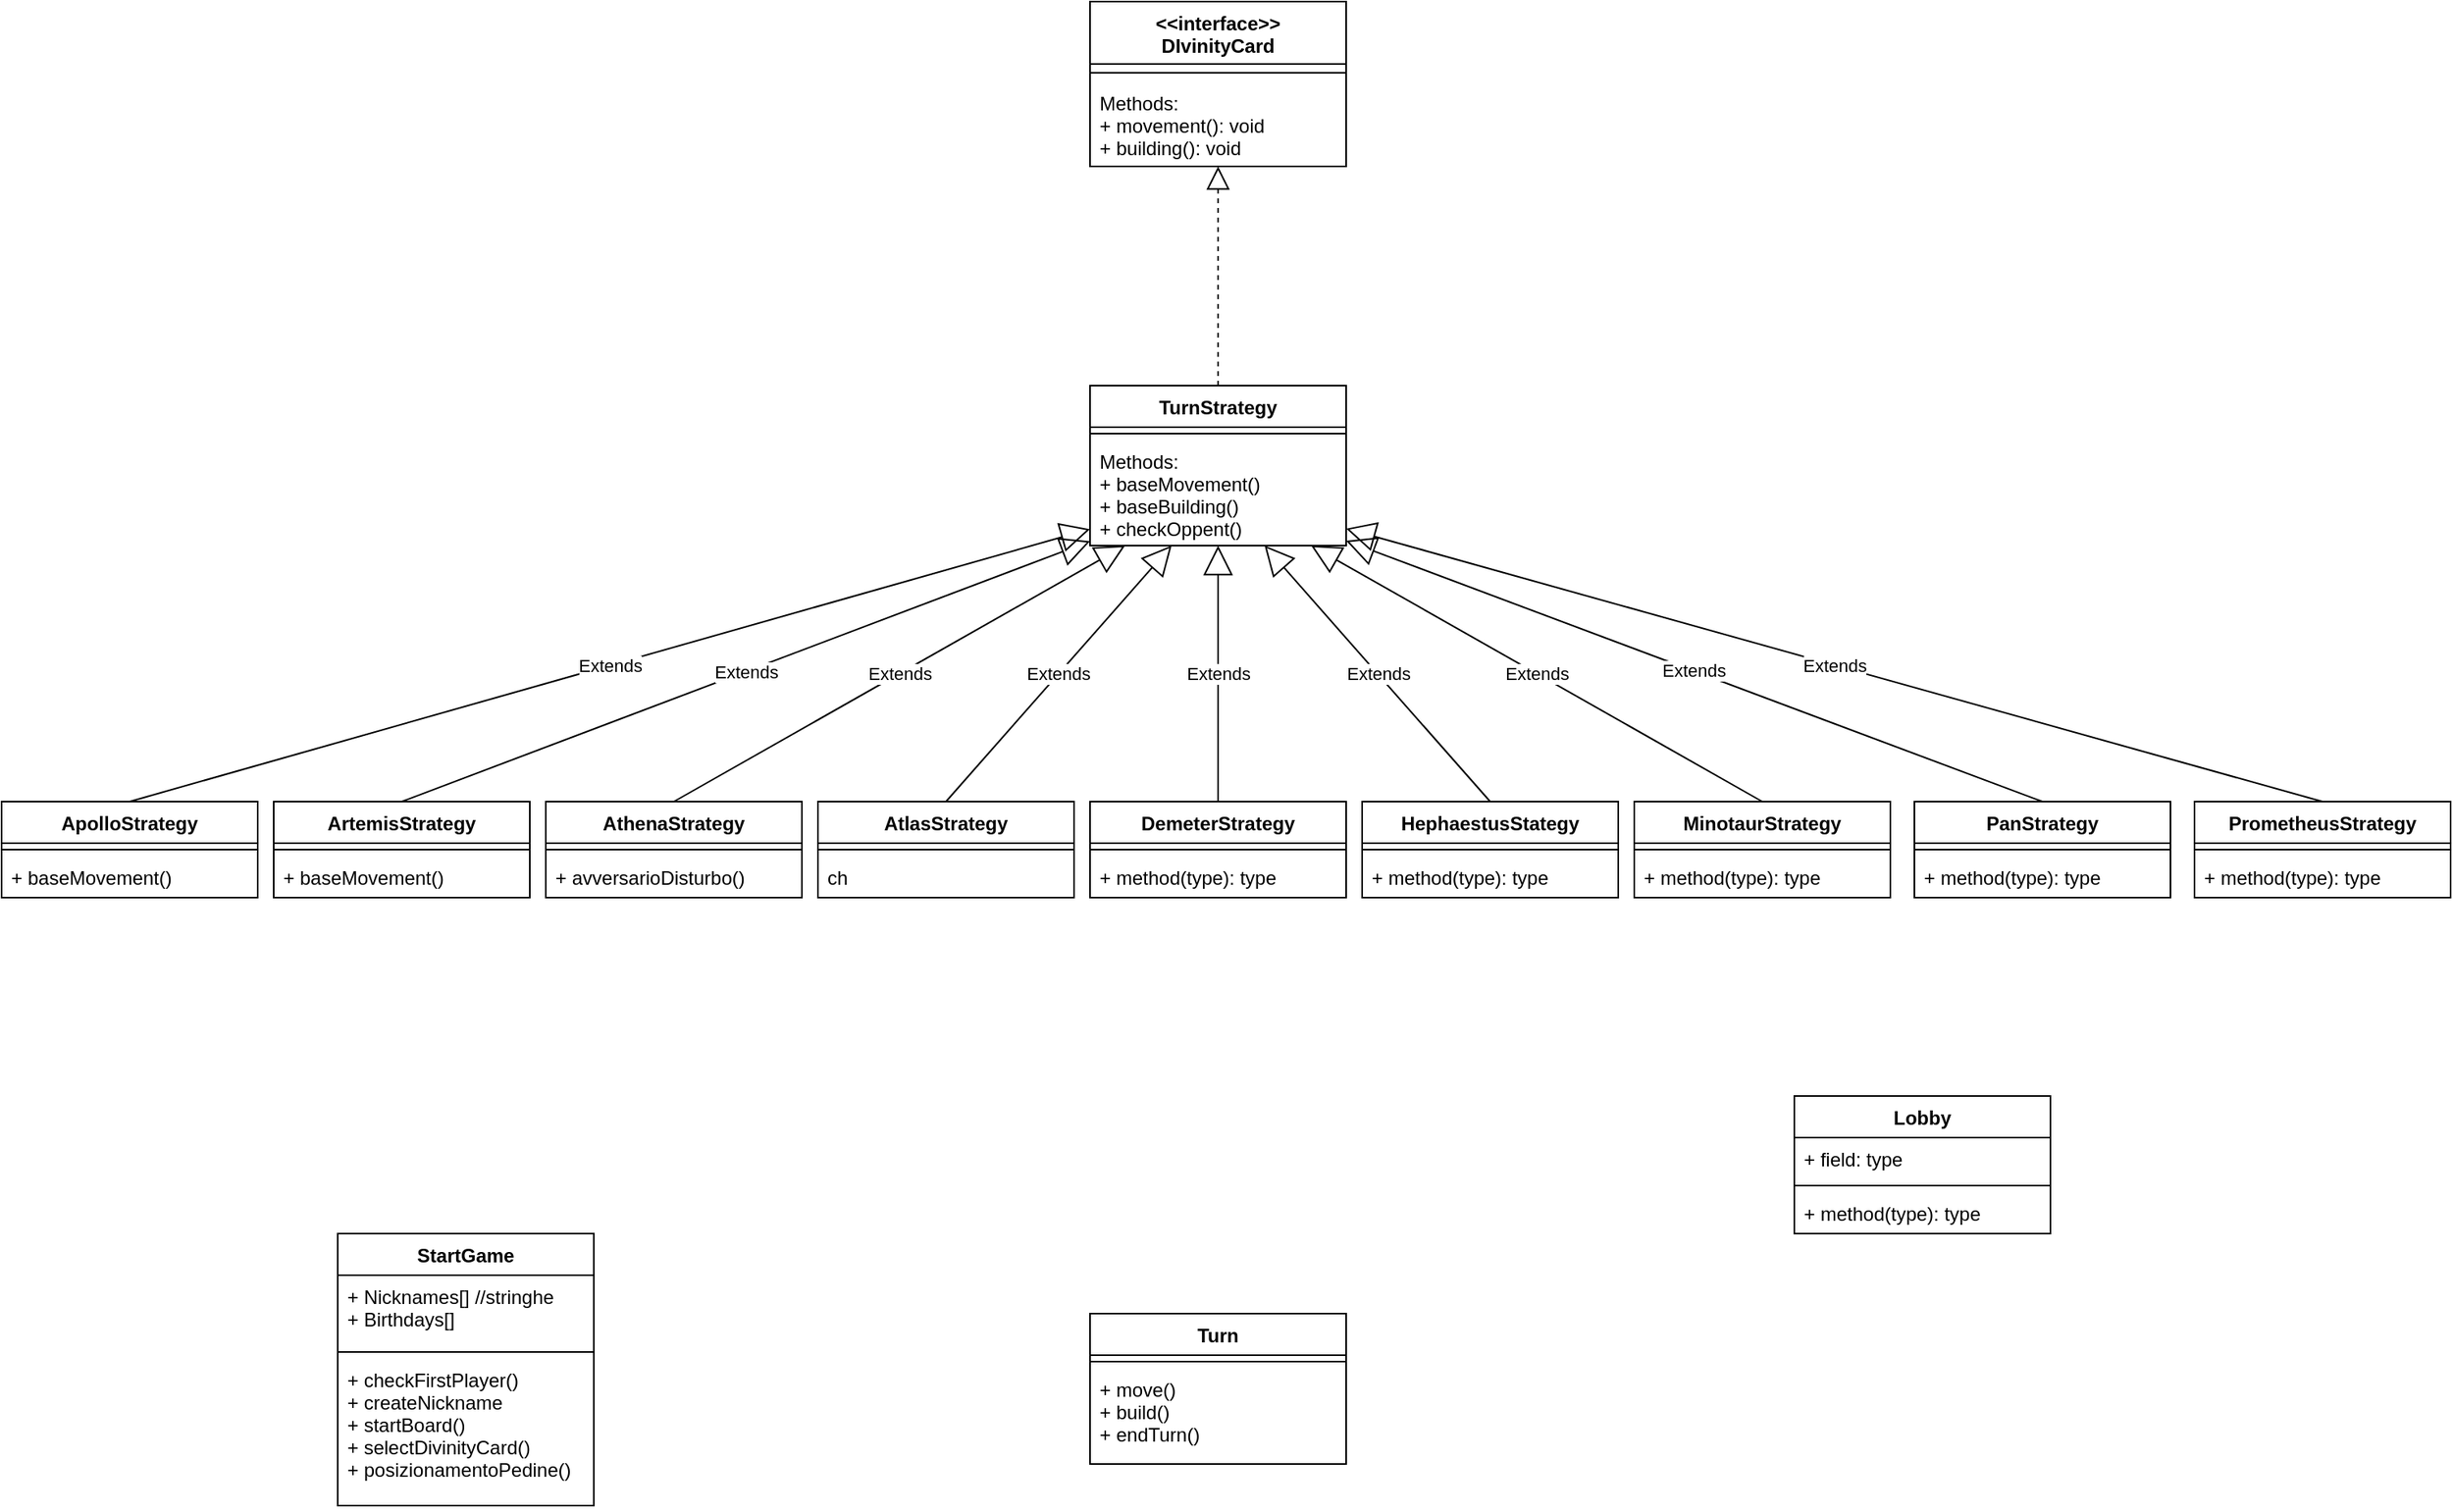 <mxfile version="12.9.3" type="device"><diagram id="PgBHy07wDjJqmPLDSP8O" name="Page-1"><mxGraphModel dx="1662" dy="840" grid="1" gridSize="10" guides="1" tooltips="1" connect="1" arrows="1" fold="1" page="1" pageScale="1" pageWidth="850" pageHeight="1100" math="0" shadow="0"><root><mxCell id="0"/><mxCell id="1" parent="0"/><mxCell id="cm3tnk6D6gCLc7cn0B5e-19" value="" style="endArrow=block;dashed=1;endFill=0;endSize=12;html=1;exitX=0.5;exitY=0;exitDx=0;exitDy=0;" parent="1" source="cm3tnk6D6gCLc7cn0B5e-20" target="cm3tnk6D6gCLc7cn0B5e-11" edge="1"><mxGeometry width="160" relative="1" as="geometry"><mxPoint x="380" y="270" as="sourcePoint"/><mxPoint x="430" y="220" as="targetPoint"/></mxGeometry></mxCell><mxCell id="cm3tnk6D6gCLc7cn0B5e-24" value="Extends" style="endArrow=block;endSize=16;endFill=0;html=1;exitX=0.5;exitY=0;exitDx=0;exitDy=0;" parent="1" source="cm3tnk6D6gCLc7cn0B5e-26" target="cm3tnk6D6gCLc7cn0B5e-23" edge="1"><mxGeometry width="160" relative="1" as="geometry"><mxPoint x="240" y="380" as="sourcePoint"/><mxPoint x="200" y="319" as="targetPoint"/></mxGeometry></mxCell><mxCell id="cm3tnk6D6gCLc7cn0B5e-25" value="Extends" style="endArrow=block;endSize=16;endFill=0;html=1;exitX=0.5;exitY=0;exitDx=0;exitDy=0;" parent="1" source="cm3tnk6D6gCLc7cn0B5e-30" target="cm3tnk6D6gCLc7cn0B5e-23" edge="1"><mxGeometry width="160" relative="1" as="geometry"><mxPoint x="310" y="329" as="sourcePoint"/><mxPoint x="430" y="410" as="targetPoint"/></mxGeometry></mxCell><mxCell id="cm3tnk6D6gCLc7cn0B5e-8" value="&lt;&lt;interface&gt;&gt;&#10;DIvinityCard" style="swimlane;fontStyle=1;align=center;verticalAlign=top;childLayout=stackLayout;horizontal=1;startSize=39;horizontalStack=0;resizeParent=1;resizeParentMax=0;resizeLast=0;collapsible=1;marginBottom=0;" parent="1" vertex="1"><mxGeometry x="680" y="40" width="160" height="103" as="geometry"/></mxCell><mxCell id="cm3tnk6D6gCLc7cn0B5e-10" value="" style="line;strokeWidth=1;fillColor=none;align=left;verticalAlign=middle;spacingTop=-1;spacingLeft=3;spacingRight=3;rotatable=0;labelPosition=right;points=[];portConstraint=eastwest;" parent="cm3tnk6D6gCLc7cn0B5e-8" vertex="1"><mxGeometry y="39" width="160" height="11" as="geometry"/></mxCell><mxCell id="cm3tnk6D6gCLc7cn0B5e-11" value="Methods:&#10;+ movement(): void&#10;+ building(): void" style="text;strokeColor=none;fillColor=none;align=left;verticalAlign=top;spacingLeft=4;spacingRight=4;overflow=hidden;rotatable=0;points=[[0,0.5],[1,0.5]];portConstraint=eastwest;" parent="cm3tnk6D6gCLc7cn0B5e-8" vertex="1"><mxGeometry y="50" width="160" height="53" as="geometry"/></mxCell><mxCell id="cm3tnk6D6gCLc7cn0B5e-26" value="ApolloStrategy" style="swimlane;fontStyle=1;align=center;verticalAlign=top;childLayout=stackLayout;horizontal=1;startSize=26;horizontalStack=0;resizeParent=1;resizeParentMax=0;resizeLast=0;collapsible=1;marginBottom=0;" parent="1" vertex="1"><mxGeometry y="540" width="160" height="60" as="geometry"/></mxCell><mxCell id="cm3tnk6D6gCLc7cn0B5e-28" value="" style="line;strokeWidth=1;fillColor=none;align=left;verticalAlign=middle;spacingTop=-1;spacingLeft=3;spacingRight=3;rotatable=0;labelPosition=right;points=[];portConstraint=eastwest;" parent="cm3tnk6D6gCLc7cn0B5e-26" vertex="1"><mxGeometry y="26" width="160" height="8" as="geometry"/></mxCell><mxCell id="cm3tnk6D6gCLc7cn0B5e-29" value="+ baseMovement()" style="text;strokeColor=none;fillColor=none;align=left;verticalAlign=top;spacingLeft=4;spacingRight=4;overflow=hidden;rotatable=0;points=[[0,0.5],[1,0.5]];portConstraint=eastwest;" parent="cm3tnk6D6gCLc7cn0B5e-26" vertex="1"><mxGeometry y="34" width="160" height="26" as="geometry"/></mxCell><mxCell id="cm3tnk6D6gCLc7cn0B5e-30" value="ArtemisStrategy" style="swimlane;fontStyle=1;align=center;verticalAlign=top;childLayout=stackLayout;horizontal=1;startSize=26;horizontalStack=0;resizeParent=1;resizeParentMax=0;resizeLast=0;collapsible=1;marginBottom=0;" parent="1" vertex="1"><mxGeometry x="170" y="540" width="160" height="60" as="geometry"/></mxCell><mxCell id="cm3tnk6D6gCLc7cn0B5e-32" value="" style="line;strokeWidth=1;fillColor=none;align=left;verticalAlign=middle;spacingTop=-1;spacingLeft=3;spacingRight=3;rotatable=0;labelPosition=right;points=[];portConstraint=eastwest;" parent="cm3tnk6D6gCLc7cn0B5e-30" vertex="1"><mxGeometry y="26" width="160" height="8" as="geometry"/></mxCell><mxCell id="cm3tnk6D6gCLc7cn0B5e-33" value="+ baseMovement()" style="text;strokeColor=none;fillColor=none;align=left;verticalAlign=top;spacingLeft=4;spacingRight=4;overflow=hidden;rotatable=0;points=[[0,0.5],[1,0.5]];portConstraint=eastwest;" parent="cm3tnk6D6gCLc7cn0B5e-30" vertex="1"><mxGeometry y="34" width="160" height="26" as="geometry"/></mxCell><mxCell id="cm3tnk6D6gCLc7cn0B5e-35" value="AthenaStrategy" style="swimlane;fontStyle=1;align=center;verticalAlign=top;childLayout=stackLayout;horizontal=1;startSize=26;horizontalStack=0;resizeParent=1;resizeParentMax=0;resizeLast=0;collapsible=1;marginBottom=0;" parent="1" vertex="1"><mxGeometry x="340" y="540" width="160" height="60" as="geometry"/></mxCell><mxCell id="cm3tnk6D6gCLc7cn0B5e-37" value="" style="line;strokeWidth=1;fillColor=none;align=left;verticalAlign=middle;spacingTop=-1;spacingLeft=3;spacingRight=3;rotatable=0;labelPosition=right;points=[];portConstraint=eastwest;" parent="cm3tnk6D6gCLc7cn0B5e-35" vertex="1"><mxGeometry y="26" width="160" height="8" as="geometry"/></mxCell><mxCell id="cm3tnk6D6gCLc7cn0B5e-38" value="+ avversarioDisturbo()&#10;" style="text;strokeColor=none;fillColor=none;align=left;verticalAlign=top;spacingLeft=4;spacingRight=4;overflow=hidden;rotatable=0;points=[[0,0.5],[1,0.5]];portConstraint=eastwest;" parent="cm3tnk6D6gCLc7cn0B5e-35" vertex="1"><mxGeometry y="34" width="160" height="26" as="geometry"/></mxCell><mxCell id="cm3tnk6D6gCLc7cn0B5e-41" value="Extends" style="endArrow=block;endSize=16;endFill=0;html=1;exitX=0.5;exitY=0;exitDx=0;exitDy=0;" parent="1" source="cm3tnk6D6gCLc7cn0B5e-35" target="cm3tnk6D6gCLc7cn0B5e-23" edge="1"><mxGeometry width="160" relative="1" as="geometry"><mxPoint x="710" y="540" as="sourcePoint"/><mxPoint x="440" y="410" as="targetPoint"/></mxGeometry></mxCell><mxCell id="cm3tnk6D6gCLc7cn0B5e-42" value="AtlasStrategy" style="swimlane;fontStyle=1;align=center;verticalAlign=top;childLayout=stackLayout;horizontal=1;startSize=26;horizontalStack=0;resizeParent=1;resizeParentMax=0;resizeLast=0;collapsible=1;marginBottom=0;" parent="1" vertex="1"><mxGeometry x="510" y="540" width="160" height="60" as="geometry"/></mxCell><mxCell id="cm3tnk6D6gCLc7cn0B5e-44" value="" style="line;strokeWidth=1;fillColor=none;align=left;verticalAlign=middle;spacingTop=-1;spacingLeft=3;spacingRight=3;rotatable=0;labelPosition=right;points=[];portConstraint=eastwest;" parent="cm3tnk6D6gCLc7cn0B5e-42" vertex="1"><mxGeometry y="26" width="160" height="8" as="geometry"/></mxCell><mxCell id="cm3tnk6D6gCLc7cn0B5e-45" value="ch" style="text;strokeColor=none;fillColor=none;align=left;verticalAlign=top;spacingLeft=4;spacingRight=4;overflow=hidden;rotatable=0;points=[[0,0.5],[1,0.5]];portConstraint=eastwest;" parent="cm3tnk6D6gCLc7cn0B5e-42" vertex="1"><mxGeometry y="34" width="160" height="26" as="geometry"/></mxCell><mxCell id="cm3tnk6D6gCLc7cn0B5e-46" value="Extends" style="endArrow=block;endSize=16;endFill=0;html=1;exitX=0.5;exitY=0;exitDx=0;exitDy=0;" parent="1" source="cm3tnk6D6gCLc7cn0B5e-42" target="cm3tnk6D6gCLc7cn0B5e-23" edge="1"><mxGeometry width="160" relative="1" as="geometry"><mxPoint x="560" y="509.33" as="sourcePoint"/><mxPoint x="686.64" y="340.002" as="targetPoint"/></mxGeometry></mxCell><mxCell id="cm3tnk6D6gCLc7cn0B5e-48" value="DemeterStrategy" style="swimlane;fontStyle=1;align=center;verticalAlign=top;childLayout=stackLayout;horizontal=1;startSize=26;horizontalStack=0;resizeParent=1;resizeParentMax=0;resizeLast=0;collapsible=1;marginBottom=0;" parent="1" vertex="1"><mxGeometry x="680" y="540" width="160" height="60" as="geometry"/></mxCell><mxCell id="cm3tnk6D6gCLc7cn0B5e-50" value="" style="line;strokeWidth=1;fillColor=none;align=left;verticalAlign=middle;spacingTop=-1;spacingLeft=3;spacingRight=3;rotatable=0;labelPosition=right;points=[];portConstraint=eastwest;" parent="cm3tnk6D6gCLc7cn0B5e-48" vertex="1"><mxGeometry y="26" width="160" height="8" as="geometry"/></mxCell><mxCell id="cm3tnk6D6gCLc7cn0B5e-51" value="+ method(type): type" style="text;strokeColor=none;fillColor=none;align=left;verticalAlign=top;spacingLeft=4;spacingRight=4;overflow=hidden;rotatable=0;points=[[0,0.5],[1,0.5]];portConstraint=eastwest;" parent="cm3tnk6D6gCLc7cn0B5e-48" vertex="1"><mxGeometry y="34" width="160" height="26" as="geometry"/></mxCell><mxCell id="cm3tnk6D6gCLc7cn0B5e-52" value="Extends" style="endArrow=block;endSize=16;endFill=0;html=1;exitX=0.5;exitY=0;exitDx=0;exitDy=0;" parent="1" source="cm3tnk6D6gCLc7cn0B5e-48" target="cm3tnk6D6gCLc7cn0B5e-23" edge="1"><mxGeometry width="160" relative="1" as="geometry"><mxPoint x="280" y="570" as="sourcePoint"/><mxPoint x="406.64" y="400.672" as="targetPoint"/></mxGeometry></mxCell><mxCell id="cm3tnk6D6gCLc7cn0B5e-69" value="Extends" style="endArrow=block;endSize=16;endFill=0;html=1;exitX=0.5;exitY=0;exitDx=0;exitDy=0;" parent="1" source="cm3tnk6D6gCLc7cn0B5e-53" target="cm3tnk6D6gCLc7cn0B5e-23" edge="1"><mxGeometry width="160" relative="1" as="geometry"><mxPoint x="90" y="550" as="sourcePoint"/><mxPoint x="310" y="352" as="targetPoint"/></mxGeometry></mxCell><mxCell id="cm3tnk6D6gCLc7cn0B5e-70" value="Extends" style="endArrow=block;endSize=16;endFill=0;html=1;exitX=0.5;exitY=0;exitDx=0;exitDy=0;" parent="1" source="cm3tnk6D6gCLc7cn0B5e-57" target="cm3tnk6D6gCLc7cn0B5e-23" edge="1"><mxGeometry width="160" relative="1" as="geometry"><mxPoint x="100" y="560" as="sourcePoint"/><mxPoint x="320" y="362" as="targetPoint"/></mxGeometry></mxCell><mxCell id="cm3tnk6D6gCLc7cn0B5e-71" value="Extends" style="endArrow=block;endSize=16;endFill=0;html=1;exitX=0.5;exitY=0;exitDx=0;exitDy=0;" parent="1" source="cm3tnk6D6gCLc7cn0B5e-61" target="cm3tnk6D6gCLc7cn0B5e-23" edge="1"><mxGeometry width="160" relative="1" as="geometry"><mxPoint x="110" y="570" as="sourcePoint"/><mxPoint x="330" y="372" as="targetPoint"/></mxGeometry></mxCell><mxCell id="cm3tnk6D6gCLc7cn0B5e-72" value="Extends" style="endArrow=block;endSize=16;endFill=0;html=1;exitX=0.5;exitY=0;exitDx=0;exitDy=0;" parent="1" source="cm3tnk6D6gCLc7cn0B5e-65" target="cm3tnk6D6gCLc7cn0B5e-23" edge="1"><mxGeometry width="160" relative="1" as="geometry"><mxPoint x="120" y="580" as="sourcePoint"/><mxPoint x="340" y="382" as="targetPoint"/></mxGeometry></mxCell><mxCell id="cm3tnk6D6gCLc7cn0B5e-53" value="HephaestusStategy" style="swimlane;fontStyle=1;align=center;verticalAlign=top;childLayout=stackLayout;horizontal=1;startSize=26;horizontalStack=0;resizeParent=1;resizeParentMax=0;resizeLast=0;collapsible=1;marginBottom=0;" parent="1" vertex="1"><mxGeometry x="850" y="540" width="160" height="60" as="geometry"/></mxCell><mxCell id="cm3tnk6D6gCLc7cn0B5e-55" value="" style="line;strokeWidth=1;fillColor=none;align=left;verticalAlign=middle;spacingTop=-1;spacingLeft=3;spacingRight=3;rotatable=0;labelPosition=right;points=[];portConstraint=eastwest;" parent="cm3tnk6D6gCLc7cn0B5e-53" vertex="1"><mxGeometry y="26" width="160" height="8" as="geometry"/></mxCell><mxCell id="cm3tnk6D6gCLc7cn0B5e-56" value="+ method(type): type" style="text;strokeColor=none;fillColor=none;align=left;verticalAlign=top;spacingLeft=4;spacingRight=4;overflow=hidden;rotatable=0;points=[[0,0.5],[1,0.5]];portConstraint=eastwest;" parent="cm3tnk6D6gCLc7cn0B5e-53" vertex="1"><mxGeometry y="34" width="160" height="26" as="geometry"/></mxCell><mxCell id="cm3tnk6D6gCLc7cn0B5e-57" value="MinotaurStrategy" style="swimlane;fontStyle=1;align=center;verticalAlign=top;childLayout=stackLayout;horizontal=1;startSize=26;horizontalStack=0;resizeParent=1;resizeParentMax=0;resizeLast=0;collapsible=1;marginBottom=0;" parent="1" vertex="1"><mxGeometry x="1020" y="540" width="160" height="60" as="geometry"><mxRectangle x="1020" y="540" width="130" height="26" as="alternateBounds"/></mxGeometry></mxCell><mxCell id="cm3tnk6D6gCLc7cn0B5e-59" value="" style="line;strokeWidth=1;fillColor=none;align=left;verticalAlign=middle;spacingTop=-1;spacingLeft=3;spacingRight=3;rotatable=0;labelPosition=right;points=[];portConstraint=eastwest;" parent="cm3tnk6D6gCLc7cn0B5e-57" vertex="1"><mxGeometry y="26" width="160" height="8" as="geometry"/></mxCell><mxCell id="cm3tnk6D6gCLc7cn0B5e-60" value="+ method(type): type" style="text;strokeColor=none;fillColor=none;align=left;verticalAlign=top;spacingLeft=4;spacingRight=4;overflow=hidden;rotatable=0;points=[[0,0.5],[1,0.5]];portConstraint=eastwest;" parent="cm3tnk6D6gCLc7cn0B5e-57" vertex="1"><mxGeometry y="34" width="160" height="26" as="geometry"/></mxCell><mxCell id="cm3tnk6D6gCLc7cn0B5e-61" value="PanStrategy" style="swimlane;fontStyle=1;align=center;verticalAlign=top;childLayout=stackLayout;horizontal=1;startSize=26;horizontalStack=0;resizeParent=1;resizeParentMax=0;resizeLast=0;collapsible=1;marginBottom=0;" parent="1" vertex="1"><mxGeometry x="1195" y="540" width="160" height="60" as="geometry"/></mxCell><mxCell id="cm3tnk6D6gCLc7cn0B5e-63" value="" style="line;strokeWidth=1;fillColor=none;align=left;verticalAlign=middle;spacingTop=-1;spacingLeft=3;spacingRight=3;rotatable=0;labelPosition=right;points=[];portConstraint=eastwest;" parent="cm3tnk6D6gCLc7cn0B5e-61" vertex="1"><mxGeometry y="26" width="160" height="8" as="geometry"/></mxCell><mxCell id="cm3tnk6D6gCLc7cn0B5e-64" value="+ method(type): type" style="text;strokeColor=none;fillColor=none;align=left;verticalAlign=top;spacingLeft=4;spacingRight=4;overflow=hidden;rotatable=0;points=[[0,0.5],[1,0.5]];portConstraint=eastwest;" parent="cm3tnk6D6gCLc7cn0B5e-61" vertex="1"><mxGeometry y="34" width="160" height="26" as="geometry"/></mxCell><mxCell id="cm3tnk6D6gCLc7cn0B5e-65" value="PrometheusStrategy" style="swimlane;fontStyle=1;align=center;verticalAlign=top;childLayout=stackLayout;horizontal=1;startSize=26;horizontalStack=0;resizeParent=1;resizeParentMax=0;resizeLast=0;collapsible=1;marginBottom=0;" parent="1" vertex="1"><mxGeometry x="1370" y="540" width="160" height="60" as="geometry"/></mxCell><mxCell id="cm3tnk6D6gCLc7cn0B5e-67" value="" style="line;strokeWidth=1;fillColor=none;align=left;verticalAlign=middle;spacingTop=-1;spacingLeft=3;spacingRight=3;rotatable=0;labelPosition=right;points=[];portConstraint=eastwest;" parent="cm3tnk6D6gCLc7cn0B5e-65" vertex="1"><mxGeometry y="26" width="160" height="8" as="geometry"/></mxCell><mxCell id="cm3tnk6D6gCLc7cn0B5e-68" value="+ method(type): type" style="text;strokeColor=none;fillColor=none;align=left;verticalAlign=top;spacingLeft=4;spacingRight=4;overflow=hidden;rotatable=0;points=[[0,0.5],[1,0.5]];portConstraint=eastwest;" parent="cm3tnk6D6gCLc7cn0B5e-65" vertex="1"><mxGeometry y="34" width="160" height="26" as="geometry"/></mxCell><mxCell id="cm3tnk6D6gCLc7cn0B5e-20" value="TurnStrategy" style="swimlane;fontStyle=1;align=center;verticalAlign=top;childLayout=stackLayout;horizontal=1;startSize=26;horizontalStack=0;resizeParent=1;resizeParentMax=0;resizeLast=0;collapsible=1;marginBottom=0;" parent="1" vertex="1"><mxGeometry x="680" y="280" width="160" height="100" as="geometry"/></mxCell><mxCell id="cm3tnk6D6gCLc7cn0B5e-22" value="" style="line;strokeWidth=1;fillColor=none;align=left;verticalAlign=middle;spacingTop=-1;spacingLeft=3;spacingRight=3;rotatable=0;labelPosition=right;points=[];portConstraint=eastwest;" parent="cm3tnk6D6gCLc7cn0B5e-20" vertex="1"><mxGeometry y="26" width="160" height="8" as="geometry"/></mxCell><mxCell id="cm3tnk6D6gCLc7cn0B5e-23" value="Methods:&#10;+ baseMovement()&#10;+ baseBuilding()&#10;+ checkOppent()" style="text;strokeColor=none;fillColor=none;align=left;verticalAlign=top;spacingLeft=4;spacingRight=4;overflow=hidden;rotatable=0;points=[[0,0.5],[1,0.5]];portConstraint=eastwest;" parent="cm3tnk6D6gCLc7cn0B5e-20" vertex="1"><mxGeometry y="34" width="160" height="66" as="geometry"/></mxCell><mxCell id="cvC1RNFek0UEecVnvbTE-1" value="StartGame" style="swimlane;fontStyle=1;align=center;verticalAlign=top;childLayout=stackLayout;horizontal=1;startSize=26;horizontalStack=0;resizeParent=1;resizeParentMax=0;resizeLast=0;collapsible=1;marginBottom=0;" parent="1" vertex="1"><mxGeometry x="210" y="810" width="160" height="170" as="geometry"/></mxCell><mxCell id="cvC1RNFek0UEecVnvbTE-2" value="+ Nicknames[] //stringhe&#10;+ Birthdays[]" style="text;strokeColor=none;fillColor=none;align=left;verticalAlign=top;spacingLeft=4;spacingRight=4;overflow=hidden;rotatable=0;points=[[0,0.5],[1,0.5]];portConstraint=eastwest;" parent="cvC1RNFek0UEecVnvbTE-1" vertex="1"><mxGeometry y="26" width="160" height="44" as="geometry"/></mxCell><mxCell id="cvC1RNFek0UEecVnvbTE-3" value="" style="line;strokeWidth=1;fillColor=none;align=left;verticalAlign=middle;spacingTop=-1;spacingLeft=3;spacingRight=3;rotatable=0;labelPosition=right;points=[];portConstraint=eastwest;" parent="cvC1RNFek0UEecVnvbTE-1" vertex="1"><mxGeometry y="70" width="160" height="8" as="geometry"/></mxCell><mxCell id="cvC1RNFek0UEecVnvbTE-4" value="+ checkFirstPlayer()&#10;+ createNickname&#10;+ startBoard()&#10;+ selectDivinityCard()&#10;+ posizionamentoPedine()" style="text;strokeColor=none;fillColor=none;align=left;verticalAlign=top;spacingLeft=4;spacingRight=4;overflow=hidden;rotatable=0;points=[[0,0.5],[1,0.5]];portConstraint=eastwest;" parent="cvC1RNFek0UEecVnvbTE-1" vertex="1"><mxGeometry y="78" width="160" height="92" as="geometry"/></mxCell><mxCell id="ZyIYkmWkXlgef_3mUEcr-1" value="Lobby" style="swimlane;fontStyle=1;align=center;verticalAlign=top;childLayout=stackLayout;horizontal=1;startSize=26;horizontalStack=0;resizeParent=1;resizeParentMax=0;resizeLast=0;collapsible=1;marginBottom=0;" parent="1" vertex="1"><mxGeometry x="1120" y="724" width="160" height="86" as="geometry"/></mxCell><mxCell id="ZyIYkmWkXlgef_3mUEcr-2" value="+ field: type" style="text;strokeColor=none;fillColor=none;align=left;verticalAlign=top;spacingLeft=4;spacingRight=4;overflow=hidden;rotatable=0;points=[[0,0.5],[1,0.5]];portConstraint=eastwest;" parent="ZyIYkmWkXlgef_3mUEcr-1" vertex="1"><mxGeometry y="26" width="160" height="26" as="geometry"/></mxCell><mxCell id="ZyIYkmWkXlgef_3mUEcr-3" value="" style="line;strokeWidth=1;fillColor=none;align=left;verticalAlign=middle;spacingTop=-1;spacingLeft=3;spacingRight=3;rotatable=0;labelPosition=right;points=[];portConstraint=eastwest;" parent="ZyIYkmWkXlgef_3mUEcr-1" vertex="1"><mxGeometry y="52" width="160" height="8" as="geometry"/></mxCell><mxCell id="ZyIYkmWkXlgef_3mUEcr-4" value="+ method(type): type" style="text;strokeColor=none;fillColor=none;align=left;verticalAlign=top;spacingLeft=4;spacingRight=4;overflow=hidden;rotatable=0;points=[[0,0.5],[1,0.5]];portConstraint=eastwest;" parent="ZyIYkmWkXlgef_3mUEcr-1" vertex="1"><mxGeometry y="60" width="160" height="26" as="geometry"/></mxCell><mxCell id="cvC1RNFek0UEecVnvbTE-5" value="Turn" style="swimlane;fontStyle=1;align=center;verticalAlign=top;childLayout=stackLayout;horizontal=1;startSize=26;horizontalStack=0;resizeParent=1;resizeParentMax=0;resizeLast=0;collapsible=1;marginBottom=0;" parent="1" vertex="1"><mxGeometry x="680" y="860" width="160" height="94" as="geometry"/></mxCell><mxCell id="cvC1RNFek0UEecVnvbTE-7" value="" style="line;strokeWidth=1;fillColor=none;align=left;verticalAlign=middle;spacingTop=-1;spacingLeft=3;spacingRight=3;rotatable=0;labelPosition=right;points=[];portConstraint=eastwest;" parent="cvC1RNFek0UEecVnvbTE-5" vertex="1"><mxGeometry y="26" width="160" height="8" as="geometry"/></mxCell><mxCell id="cvC1RNFek0UEecVnvbTE-8" value="+ move()&#10;+ build()&#10;+ endTurn()" style="text;strokeColor=none;fillColor=none;align=left;verticalAlign=top;spacingLeft=4;spacingRight=4;overflow=hidden;rotatable=0;points=[[0,0.5],[1,0.5]];portConstraint=eastwest;" parent="cvC1RNFek0UEecVnvbTE-5" vertex="1"><mxGeometry y="34" width="160" height="60" as="geometry"/></mxCell></root></mxGraphModel></diagram></mxfile>
